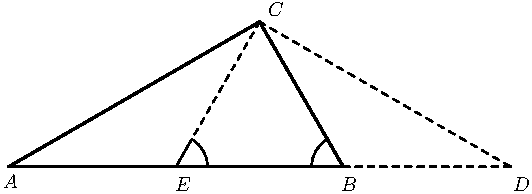 import graph; size(9cm); real lsf=0.5; pen dps=linewidth(0.7)+fontsize(10); defaultpen(dps); pen ds=black; real xmin=-9.854971763140117,xmax=12.842833651351024,ymin=-5.938295449918148,ymax=9.42637283066048; 
pair A=(-3.56,0.), B=(2.6,0.), C=(1.06,2.6673582436560705), D=(5.68,0.); 
draw(arc((-0.48,0.),0.581995010627978,0.,60.)--(-0.48,0.)--cycle,linewidth(0.8)); draw(arc(B,0.581995010627978,120.,180.)--(2.6,0.)--cycle,linewidth(0.8)); 
draw(A--B,linewidth(1.2)); draw(A--C,linewidth(1.2)); draw(C--B,linewidth(1.2)); draw(C--(-0.48,0.),linewidth(0.8)+linetype("4 4")); draw(C--D,linewidth(0.8)+linetype("4 4")); draw(B--D,linewidth(0.8)+linetype("4 4")); 
dot(A,linewidth(1.pt)+ds); label("$A$",(-3.71492440101495,-0.4384425994837533),NE*lsf); dot(B,linewidth(1.pt)+ds); label("$B$",(2.512422212704414,-0.4966421005465511),NE*lsf); dot((-0.48,0.),linewidth(1.pt)+ds); label("$E$",(-0.5430515930924703,-0.4966421005465511),NE*lsf); dot(C,linewidth(1.pt)+ds); label("$C$",(1.1738336882600646,2.7334302084387283),NE*lsf); dot(D,linewidth(1.pt)+ds); label("$D$",(5.684295020626894,-0.4966421005465511),NE*lsf); 
clip((xmin,ymin)--(xmin,ymax)--(xmax,ymax)--(xmax,ymin)--cycle); 